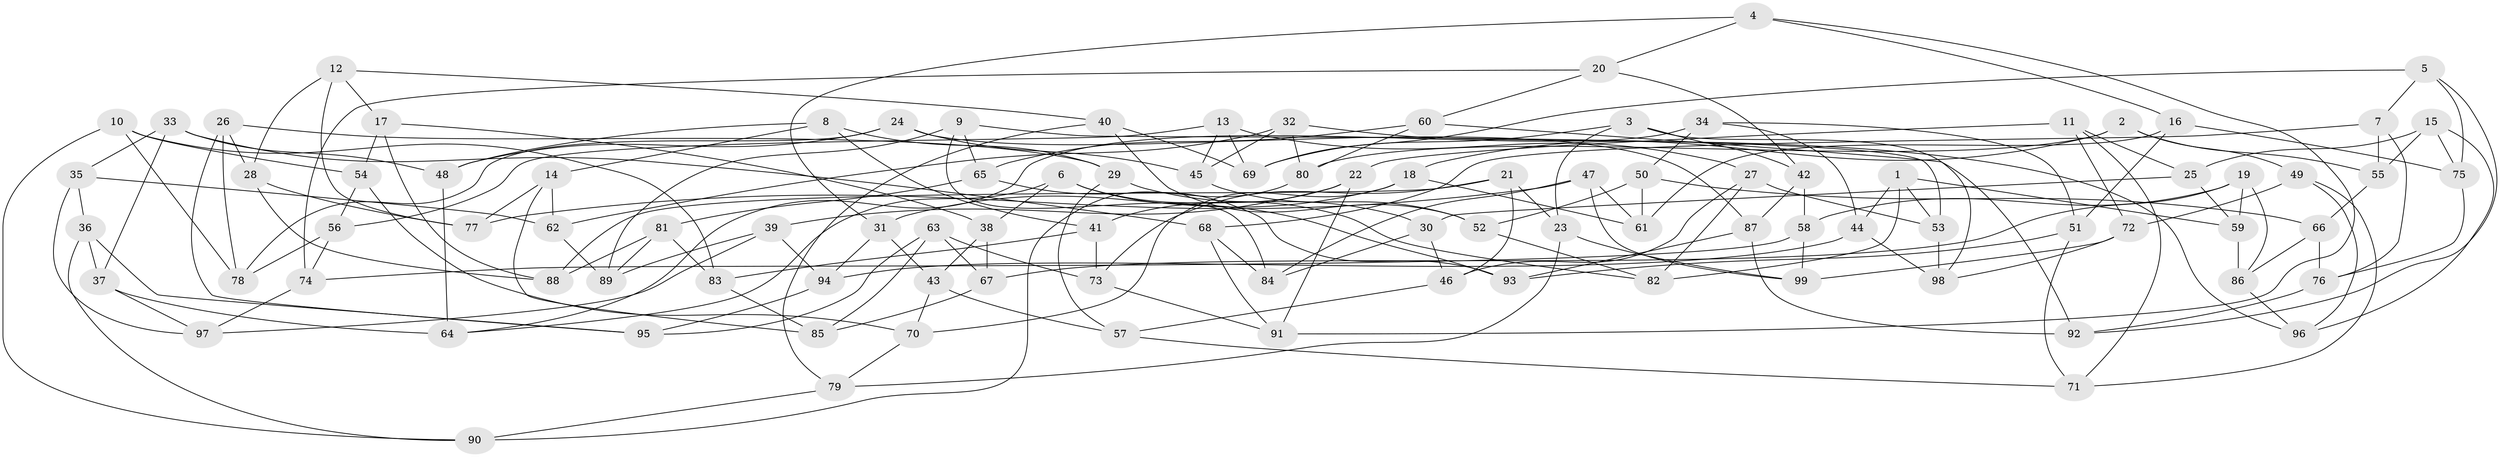 // Generated by graph-tools (version 1.1) at 2025/37/03/09/25 02:37:56]
// undirected, 99 vertices, 198 edges
graph export_dot {
graph [start="1"]
  node [color=gray90,style=filled];
  1;
  2;
  3;
  4;
  5;
  6;
  7;
  8;
  9;
  10;
  11;
  12;
  13;
  14;
  15;
  16;
  17;
  18;
  19;
  20;
  21;
  22;
  23;
  24;
  25;
  26;
  27;
  28;
  29;
  30;
  31;
  32;
  33;
  34;
  35;
  36;
  37;
  38;
  39;
  40;
  41;
  42;
  43;
  44;
  45;
  46;
  47;
  48;
  49;
  50;
  51;
  52;
  53;
  54;
  55;
  56;
  57;
  58;
  59;
  60;
  61;
  62;
  63;
  64;
  65;
  66;
  67;
  68;
  69;
  70;
  71;
  72;
  73;
  74;
  75;
  76;
  77;
  78;
  79;
  80;
  81;
  82;
  83;
  84;
  85;
  86;
  87;
  88;
  89;
  90;
  91;
  92;
  93;
  94;
  95;
  96;
  97;
  98;
  99;
  1 -- 44;
  1 -- 59;
  1 -- 53;
  1 -- 82;
  2 -- 55;
  2 -- 49;
  2 -- 80;
  2 -- 18;
  3 -- 98;
  3 -- 69;
  3 -- 42;
  3 -- 23;
  4 -- 31;
  4 -- 91;
  4 -- 20;
  4 -- 16;
  5 -- 92;
  5 -- 7;
  5 -- 69;
  5 -- 75;
  6 -- 93;
  6 -- 38;
  6 -- 64;
  6 -- 82;
  7 -- 55;
  7 -- 68;
  7 -- 76;
  8 -- 14;
  8 -- 41;
  8 -- 48;
  8 -- 29;
  9 -- 53;
  9 -- 84;
  9 -- 65;
  9 -- 89;
  10 -- 78;
  10 -- 90;
  10 -- 83;
  10 -- 54;
  11 -- 72;
  11 -- 22;
  11 -- 71;
  11 -- 25;
  12 -- 17;
  12 -- 40;
  12 -- 28;
  12 -- 77;
  13 -- 56;
  13 -- 27;
  13 -- 45;
  13 -- 69;
  14 -- 85;
  14 -- 62;
  14 -- 77;
  15 -- 25;
  15 -- 55;
  15 -- 75;
  15 -- 96;
  16 -- 51;
  16 -- 75;
  16 -- 61;
  17 -- 38;
  17 -- 88;
  17 -- 54;
  18 -- 31;
  18 -- 61;
  18 -- 70;
  19 -- 58;
  19 -- 86;
  19 -- 59;
  19 -- 67;
  20 -- 74;
  20 -- 60;
  20 -- 42;
  21 -- 88;
  21 -- 46;
  21 -- 23;
  21 -- 73;
  22 -- 41;
  22 -- 91;
  22 -- 39;
  23 -- 79;
  23 -- 99;
  24 -- 48;
  24 -- 78;
  24 -- 87;
  24 -- 45;
  25 -- 30;
  25 -- 59;
  26 -- 29;
  26 -- 95;
  26 -- 78;
  26 -- 28;
  27 -- 82;
  27 -- 53;
  27 -- 46;
  28 -- 77;
  28 -- 88;
  29 -- 30;
  29 -- 57;
  30 -- 46;
  30 -- 84;
  31 -- 94;
  31 -- 43;
  32 -- 45;
  32 -- 80;
  32 -- 96;
  32 -- 62;
  33 -- 37;
  33 -- 68;
  33 -- 35;
  33 -- 48;
  34 -- 44;
  34 -- 50;
  34 -- 64;
  34 -- 51;
  35 -- 97;
  35 -- 62;
  35 -- 36;
  36 -- 37;
  36 -- 90;
  36 -- 95;
  37 -- 97;
  37 -- 64;
  38 -- 43;
  38 -- 67;
  39 -- 97;
  39 -- 89;
  39 -- 94;
  40 -- 79;
  40 -- 52;
  40 -- 69;
  41 -- 83;
  41 -- 73;
  42 -- 58;
  42 -- 87;
  43 -- 70;
  43 -- 57;
  44 -- 98;
  44 -- 94;
  45 -- 52;
  46 -- 57;
  47 -- 99;
  47 -- 61;
  47 -- 77;
  47 -- 84;
  48 -- 64;
  49 -- 72;
  49 -- 71;
  49 -- 96;
  50 -- 52;
  50 -- 61;
  50 -- 66;
  51 -- 93;
  51 -- 71;
  52 -- 82;
  53 -- 98;
  54 -- 56;
  54 -- 70;
  55 -- 66;
  56 -- 74;
  56 -- 78;
  57 -- 71;
  58 -- 74;
  58 -- 99;
  59 -- 86;
  60 -- 65;
  60 -- 92;
  60 -- 80;
  62 -- 89;
  63 -- 85;
  63 -- 95;
  63 -- 73;
  63 -- 67;
  65 -- 81;
  65 -- 93;
  66 -- 86;
  66 -- 76;
  67 -- 85;
  68 -- 84;
  68 -- 91;
  70 -- 79;
  72 -- 99;
  72 -- 98;
  73 -- 91;
  74 -- 97;
  75 -- 76;
  76 -- 92;
  79 -- 90;
  80 -- 90;
  81 -- 83;
  81 -- 88;
  81 -- 89;
  83 -- 85;
  86 -- 96;
  87 -- 92;
  87 -- 93;
  94 -- 95;
}

